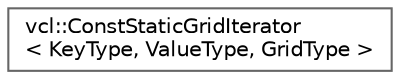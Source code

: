 digraph "Graphical Class Hierarchy"
{
 // LATEX_PDF_SIZE
  bgcolor="transparent";
  edge [fontname=Helvetica,fontsize=10,labelfontname=Helvetica,labelfontsize=10];
  node [fontname=Helvetica,fontsize=10,shape=box,height=0.2,width=0.4];
  rankdir="LR";
  Node0 [label="vcl::ConstStaticGridIterator\l\< KeyType, ValueType, GridType \>",height=0.2,width=0.4,color="grey40", fillcolor="white", style="filled",URL="$classvcl_1_1ConstStaticGridIterator.html",tooltip=" "];
}
